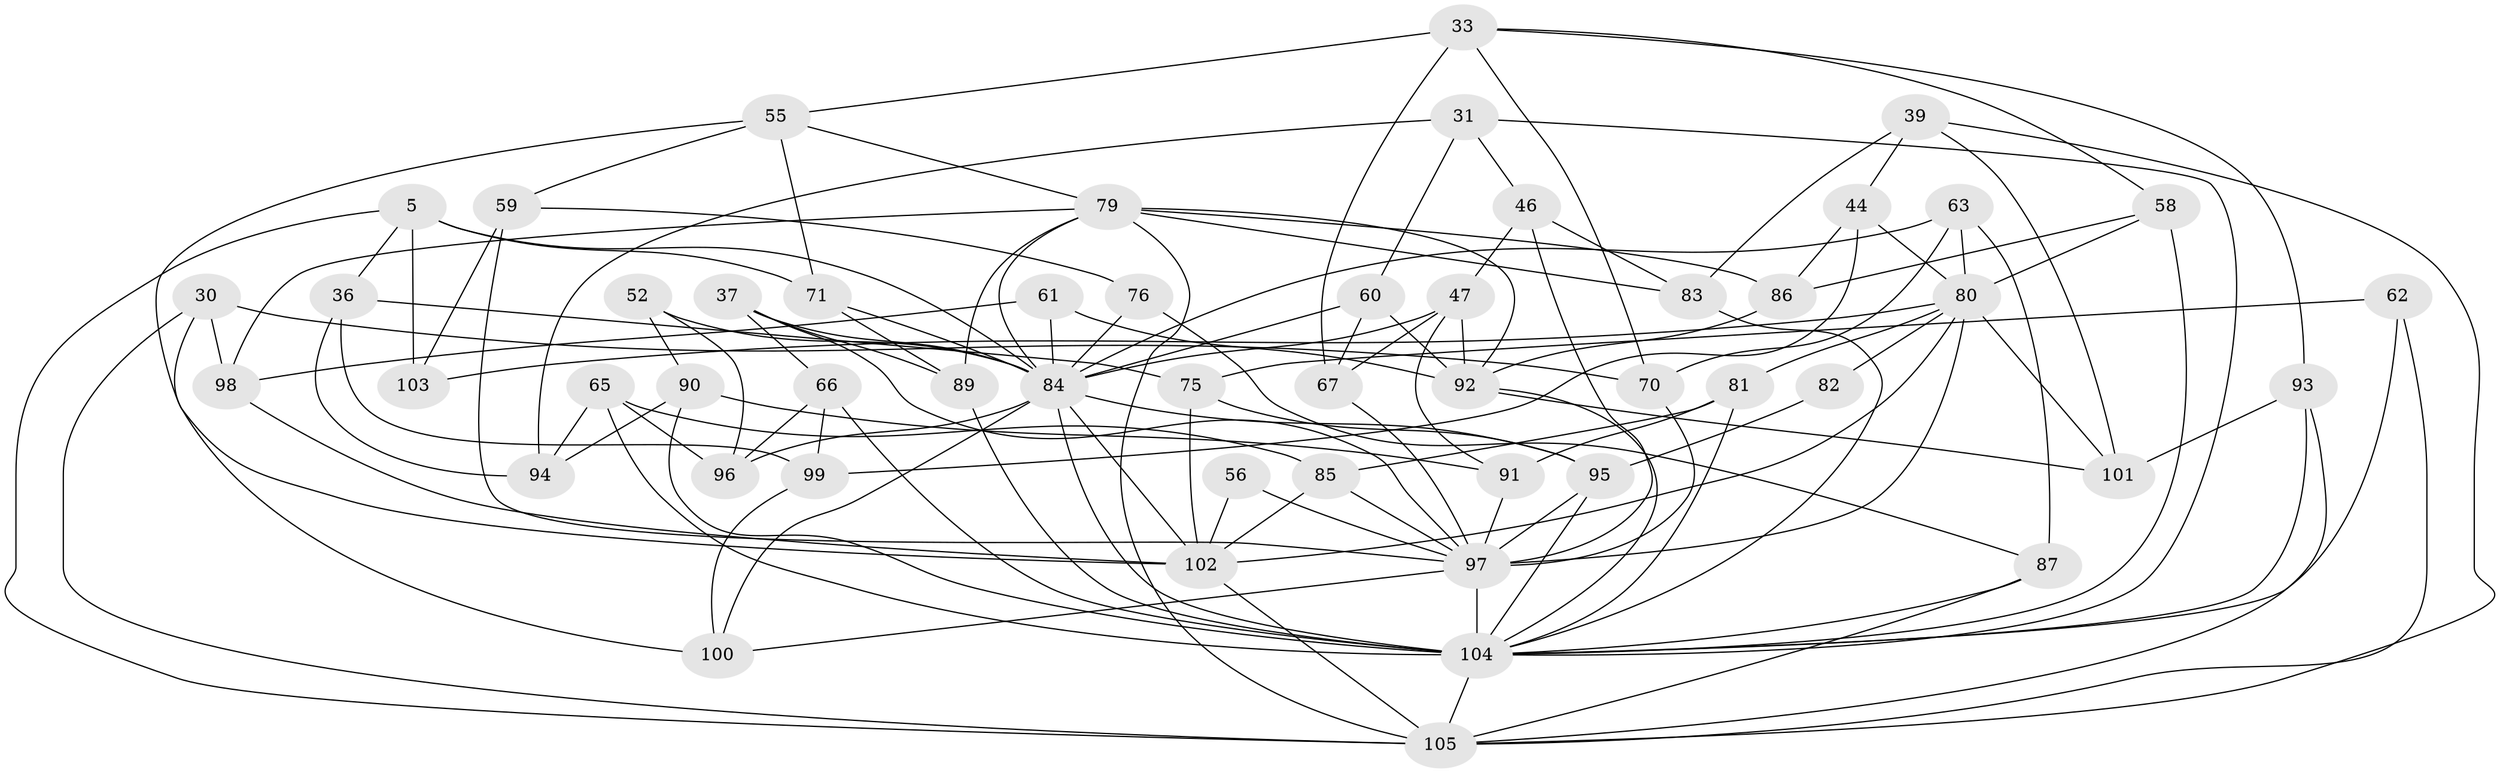 // original degree distribution, {4: 1.0}
// Generated by graph-tools (version 1.1) at 2025/57/03/09/25 04:57:24]
// undirected, 52 vertices, 128 edges
graph export_dot {
graph [start="1"]
  node [color=gray90,style=filled];
  5 [super="+2"];
  30;
  31;
  33 [super="+13"];
  36;
  37;
  39;
  44;
  46;
  47 [super="+45"];
  52;
  55 [super="+32"];
  56;
  58;
  59;
  60;
  61;
  62;
  63;
  65;
  66;
  67;
  70;
  71;
  75;
  76;
  79 [super="+72"];
  80 [super="+11+15+42"];
  81;
  82;
  83;
  84 [super="+10+12+73+77"];
  85;
  86;
  87;
  89;
  90;
  91;
  92 [super="+49"];
  93;
  94;
  95 [super="+64+74"];
  96 [super="+26"];
  97 [super="+68+88+27"];
  98;
  99;
  100 [super="+18"];
  101;
  102 [super="+48"];
  103;
  104 [super="+4+53+57+69"];
  105 [super="+16+40+78"];
  5 -- 71;
  5 -- 103 [weight=2];
  5 -- 36;
  5 -- 105;
  5 -- 84;
  30 -- 100;
  30 -- 98;
  30 -- 70;
  30 -- 105;
  31 -- 94;
  31 -- 60;
  31 -- 46;
  31 -- 104;
  33 -- 58;
  33 -- 93;
  33 -- 67;
  33 -- 70;
  33 -- 55 [weight=2];
  36 -- 94;
  36 -- 99;
  36 -- 75;
  37 -- 66;
  37 -- 89;
  37 -- 97;
  37 -- 84;
  39 -- 101;
  39 -- 44;
  39 -- 83;
  39 -- 105;
  44 -- 99;
  44 -- 86;
  44 -- 80;
  46 -- 47;
  46 -- 83;
  46 -- 97;
  47 -- 92;
  47 -- 84 [weight=2];
  47 -- 67;
  47 -- 91;
  52 -- 90;
  52 -- 96 [weight=2];
  52 -- 84;
  55 -- 59;
  55 -- 71;
  55 -- 102;
  55 -- 79;
  56 -- 97 [weight=3];
  56 -- 102;
  58 -- 86;
  58 -- 80;
  58 -- 104;
  59 -- 103;
  59 -- 76;
  59 -- 97;
  60 -- 67;
  60 -- 84;
  60 -- 92;
  61 -- 92 [weight=2];
  61 -- 98;
  61 -- 84;
  62 -- 105;
  62 -- 75;
  62 -- 104 [weight=2];
  63 -- 87;
  63 -- 84;
  63 -- 70;
  63 -- 80;
  65 -- 94;
  65 -- 96;
  65 -- 85;
  65 -- 104;
  66 -- 99;
  66 -- 96;
  66 -- 104;
  67 -- 97;
  70 -- 97;
  71 -- 89;
  71 -- 84;
  75 -- 95;
  75 -- 102;
  76 -- 84 [weight=2];
  76 -- 87;
  79 -- 105 [weight=2];
  79 -- 92;
  79 -- 84 [weight=2];
  79 -- 98;
  79 -- 83;
  79 -- 86;
  79 -- 89;
  80 -- 81;
  80 -- 102;
  80 -- 82;
  80 -- 103;
  80 -- 97 [weight=2];
  80 -- 101;
  81 -- 85;
  81 -- 104;
  81 -- 91;
  82 -- 95 [weight=3];
  83 -- 104;
  84 -- 100 [weight=3];
  84 -- 96 [weight=2];
  84 -- 102;
  84 -- 104 [weight=6];
  84 -- 95 [weight=3];
  85 -- 102;
  85 -- 97;
  86 -- 92;
  87 -- 105;
  87 -- 104;
  89 -- 104;
  90 -- 91;
  90 -- 94;
  90 -- 104;
  91 -- 97;
  92 -- 104 [weight=3];
  92 -- 101;
  93 -- 101;
  93 -- 105;
  93 -- 104;
  95 -- 97 [weight=2];
  95 -- 104;
  97 -- 104 [weight=3];
  97 -- 100;
  98 -- 102;
  99 -- 100;
  102 -- 105;
  104 -- 105;
}
